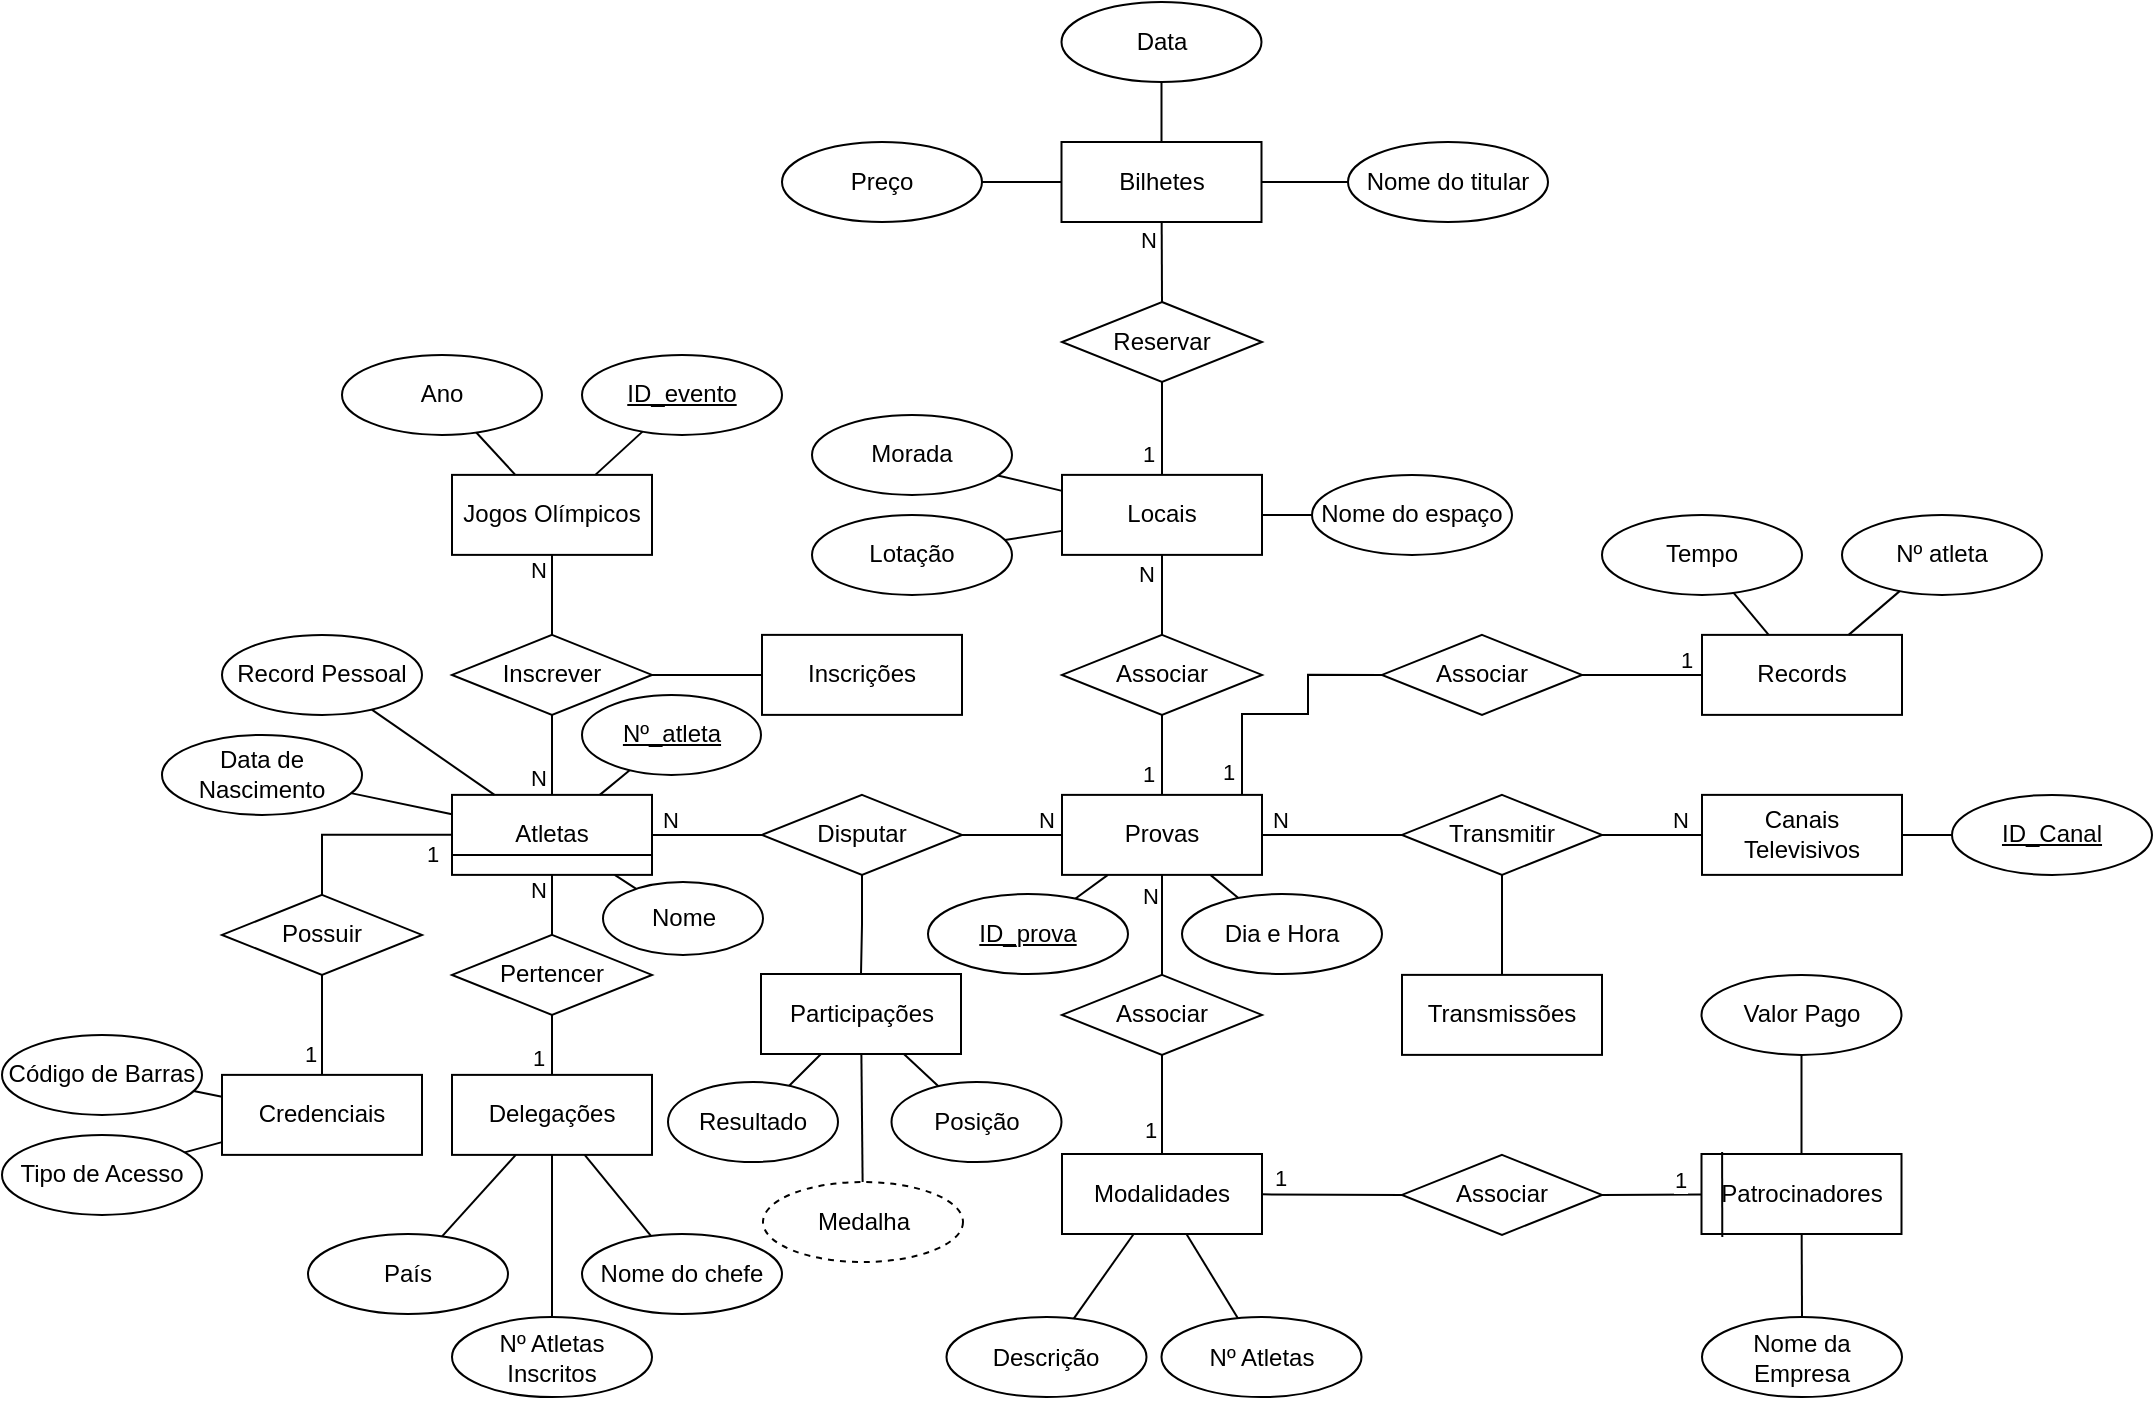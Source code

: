 <mxfile version="22.0.5" type="device">
  <diagram name="Página-1" id="YLCKNZz3uXRsLrMQxNXE">
    <mxGraphModel dx="1633" dy="839" grid="1" gridSize="10" guides="1" tooltips="1" connect="1" arrows="1" fold="1" page="1" pageScale="1" pageWidth="1169" pageHeight="1654" math="0" shadow="0">
      <root>
        <mxCell id="0" />
        <mxCell id="1" parent="0" />
        <mxCell id="QekTmRkoF0TSVLQIzqgp-1" value="Jogos Olímpicos" style="whiteSpace=wrap;html=1;align=center;" parent="1" vertex="1">
          <mxGeometry x="272" y="666.44" width="100" height="40" as="geometry" />
        </mxCell>
        <mxCell id="QekTmRkoF0TSVLQIzqgp-44" style="rounded=0;orthogonalLoop=1;jettySize=auto;html=1;endArrow=none;endFill=0;edgeStyle=orthogonalEdgeStyle;entryX=0.5;entryY=0;entryDx=0;entryDy=0;" parent="1" source="QekTmRkoF0TSVLQIzqgp-2" target="QekTmRkoF0TSVLQIzqgp-45" edge="1">
          <mxGeometry relative="1" as="geometry">
            <mxPoint x="437" y="916.44" as="targetPoint" />
            <Array as="points" />
          </mxGeometry>
        </mxCell>
        <mxCell id="QekTmRkoF0TSVLQIzqgp-49" value="N" style="edgeLabel;html=1;align=center;verticalAlign=middle;resizable=0;points=[];" parent="QekTmRkoF0TSVLQIzqgp-44" vertex="1" connectable="0">
          <mxGeometry x="-0.737" relative="1" as="geometry">
            <mxPoint x="-7" y="1" as="offset" />
          </mxGeometry>
        </mxCell>
        <mxCell id="QekTmRkoF0TSVLQIzqgp-2" value="Atletas" style="whiteSpace=wrap;html=1;align=center;" parent="1" vertex="1">
          <mxGeometry x="272" y="826.44" width="100" height="40" as="geometry" />
        </mxCell>
        <mxCell id="QekTmRkoF0TSVLQIzqgp-3" value="Provas" style="whiteSpace=wrap;html=1;align=center;" parent="1" vertex="1">
          <mxGeometry x="577" y="826.44" width="100" height="40" as="geometry" />
        </mxCell>
        <mxCell id="QekTmRkoF0TSVLQIzqgp-5" style="edgeStyle=orthogonalEdgeStyle;rounded=0;orthogonalLoop=1;jettySize=auto;html=1;exitX=1;exitY=0.5;exitDx=0;exitDy=0;endArrow=none;endFill=0;" parent="1" source="QekTmRkoF0TSVLQIzqgp-4" target="QekTmRkoF0TSVLQIzqgp-3" edge="1">
          <mxGeometry relative="1" as="geometry" />
        </mxCell>
        <mxCell id="QekTmRkoF0TSVLQIzqgp-12" value="N" style="edgeLabel;html=1;align=center;verticalAlign=middle;resizable=0;points=[];" parent="QekTmRkoF0TSVLQIzqgp-5" vertex="1" connectable="0">
          <mxGeometry x="0.69" y="2" relative="1" as="geometry">
            <mxPoint x="-1" y="-6" as="offset" />
          </mxGeometry>
        </mxCell>
        <mxCell id="QekTmRkoF0TSVLQIzqgp-6" style="edgeStyle=orthogonalEdgeStyle;rounded=0;orthogonalLoop=1;jettySize=auto;html=1;exitX=0;exitY=0.5;exitDx=0;exitDy=0;endArrow=none;endFill=0;" parent="1" source="QekTmRkoF0TSVLQIzqgp-4" target="QekTmRkoF0TSVLQIzqgp-2" edge="1">
          <mxGeometry relative="1" as="geometry" />
        </mxCell>
        <mxCell id="QekTmRkoF0TSVLQIzqgp-60" value="N" style="edgeLabel;html=1;align=center;verticalAlign=middle;resizable=0;points=[];" parent="QekTmRkoF0TSVLQIzqgp-6" vertex="1" connectable="0">
          <mxGeometry x="0.69" y="-2" relative="1" as="geometry">
            <mxPoint y="-6" as="offset" />
          </mxGeometry>
        </mxCell>
        <mxCell id="QekTmRkoF0TSVLQIzqgp-61" style="edgeStyle=orthogonalEdgeStyle;rounded=0;orthogonalLoop=1;jettySize=auto;html=1;exitX=0.5;exitY=1;exitDx=0;exitDy=0;endArrow=none;endFill=0;" parent="1" source="QekTmRkoF0TSVLQIzqgp-4" target="QekTmRkoF0TSVLQIzqgp-62" edge="1">
          <mxGeometry relative="1" as="geometry">
            <mxPoint x="476.793" y="926.44" as="targetPoint" />
          </mxGeometry>
        </mxCell>
        <mxCell id="QekTmRkoF0TSVLQIzqgp-4" value="Disputar" style="shape=rhombus;perimeter=rhombusPerimeter;whiteSpace=wrap;html=1;align=center;" parent="1" vertex="1">
          <mxGeometry x="427" y="826.44" width="100" height="40" as="geometry" />
        </mxCell>
        <mxCell id="QekTmRkoF0TSVLQIzqgp-68" style="edgeStyle=orthogonalEdgeStyle;rounded=0;orthogonalLoop=1;jettySize=auto;html=1;exitX=1;exitY=0.5;exitDx=0;exitDy=0;endArrow=none;endFill=0;" parent="1" source="QekTmRkoF0TSVLQIzqgp-7" target="QekTmRkoF0TSVLQIzqgp-69" edge="1">
          <mxGeometry relative="1" as="geometry">
            <mxPoint x="437.0" y="766.75" as="targetPoint" />
          </mxGeometry>
        </mxCell>
        <mxCell id="QekTmRkoF0TSVLQIzqgp-7" value="Inscrever" style="shape=rhombus;perimeter=rhombusPerimeter;whiteSpace=wrap;html=1;align=center;" parent="1" vertex="1">
          <mxGeometry x="272" y="746.44" width="100" height="40" as="geometry" />
        </mxCell>
        <mxCell id="QekTmRkoF0TSVLQIzqgp-8" style="edgeStyle=orthogonalEdgeStyle;rounded=0;orthogonalLoop=1;jettySize=auto;html=1;endArrow=none;endFill=0;entryX=0.5;entryY=1;entryDx=0;entryDy=0;" parent="1" source="QekTmRkoF0TSVLQIzqgp-2" target="QekTmRkoF0TSVLQIzqgp-7" edge="1">
          <mxGeometry relative="1" as="geometry">
            <mxPoint x="497" y="736.44" as="sourcePoint" />
            <mxPoint x="442" y="736.44" as="targetPoint" />
          </mxGeometry>
        </mxCell>
        <mxCell id="QekTmRkoF0TSVLQIzqgp-11" value="N" style="edgeLabel;html=1;align=center;verticalAlign=middle;resizable=0;points=[];" parent="QekTmRkoF0TSVLQIzqgp-8" vertex="1" connectable="0">
          <mxGeometry x="-0.65" y="1" relative="1" as="geometry">
            <mxPoint x="-6" y="-2" as="offset" />
          </mxGeometry>
        </mxCell>
        <mxCell id="QekTmRkoF0TSVLQIzqgp-9" style="edgeStyle=orthogonalEdgeStyle;rounded=0;orthogonalLoop=1;jettySize=auto;html=1;endArrow=none;endFill=0;entryX=0.5;entryY=0;entryDx=0;entryDy=0;" parent="1" source="QekTmRkoF0TSVLQIzqgp-1" target="QekTmRkoF0TSVLQIzqgp-7" edge="1">
          <mxGeometry relative="1" as="geometry">
            <mxPoint x="447" y="866.44" as="sourcePoint" />
            <mxPoint x="392" y="866.44" as="targetPoint" />
          </mxGeometry>
        </mxCell>
        <mxCell id="QekTmRkoF0TSVLQIzqgp-10" value="N" style="edgeLabel;html=1;align=center;verticalAlign=middle;resizable=0;points=[];" parent="QekTmRkoF0TSVLQIzqgp-9" vertex="1" connectable="0">
          <mxGeometry x="-0.792" relative="1" as="geometry">
            <mxPoint x="-7" y="3" as="offset" />
          </mxGeometry>
        </mxCell>
        <mxCell id="QekTmRkoF0TSVLQIzqgp-13" value="Ano" style="ellipse;whiteSpace=wrap;html=1;align=center;" parent="1" vertex="1">
          <mxGeometry x="217" y="606.44" width="100" height="40" as="geometry" />
        </mxCell>
        <mxCell id="QekTmRkoF0TSVLQIzqgp-15" value="" style="endArrow=none;html=1;rounded=0;" parent="1" source="QekTmRkoF0TSVLQIzqgp-20" target="QekTmRkoF0TSVLQIzqgp-1" edge="1">
          <mxGeometry relative="1" as="geometry">
            <mxPoint x="369.619" y="635.193" as="sourcePoint" />
            <mxPoint x="677" y="666.44" as="targetPoint" />
          </mxGeometry>
        </mxCell>
        <mxCell id="QekTmRkoF0TSVLQIzqgp-16" value="" style="endArrow=none;html=1;rounded=0;" parent="1" source="QekTmRkoF0TSVLQIzqgp-13" target="QekTmRkoF0TSVLQIzqgp-1" edge="1">
          <mxGeometry relative="1" as="geometry">
            <mxPoint x="387" y="706.44" as="sourcePoint" />
            <mxPoint x="547" y="706.44" as="targetPoint" />
          </mxGeometry>
        </mxCell>
        <mxCell id="QekTmRkoF0TSVLQIzqgp-20" value="ID_evento" style="ellipse;whiteSpace=wrap;html=1;align=center;fontStyle=4;" parent="1" vertex="1">
          <mxGeometry x="337" y="606.44" width="100" height="40" as="geometry" />
        </mxCell>
        <mxCell id="QekTmRkoF0TSVLQIzqgp-21" value="Nº_atleta" style="ellipse;whiteSpace=wrap;html=1;align=center;fontStyle=4;" parent="1" vertex="1">
          <mxGeometry x="337" y="776.44" width="89.5" height="40" as="geometry" />
        </mxCell>
        <mxCell id="QekTmRkoF0TSVLQIzqgp-22" value="" style="endArrow=none;html=1;rounded=0;" parent="1" source="QekTmRkoF0TSVLQIzqgp-21" target="QekTmRkoF0TSVLQIzqgp-2" edge="1">
          <mxGeometry relative="1" as="geometry">
            <mxPoint x="177" y="786.44" as="sourcePoint" />
            <mxPoint x="337" y="786.44" as="targetPoint" />
          </mxGeometry>
        </mxCell>
        <mxCell id="QekTmRkoF0TSVLQIzqgp-23" value="Nome" style="ellipse;whiteSpace=wrap;html=1;align=center;" parent="1" vertex="1">
          <mxGeometry x="347.5" y="870" width="80" height="36.44" as="geometry" />
        </mxCell>
        <mxCell id="QekTmRkoF0TSVLQIzqgp-24" value="" style="endArrow=none;html=1;rounded=0;" parent="1" source="QekTmRkoF0TSVLQIzqgp-23" target="QekTmRkoF0TSVLQIzqgp-2" edge="1">
          <mxGeometry relative="1" as="geometry">
            <mxPoint x="217" y="966.44" as="sourcePoint" />
            <mxPoint x="377" y="966.44" as="targetPoint" />
          </mxGeometry>
        </mxCell>
        <mxCell id="QekTmRkoF0TSVLQIzqgp-25" value="Data de Nascimento" style="ellipse;whiteSpace=wrap;html=1;align=center;" parent="1" vertex="1">
          <mxGeometry x="127" y="796.44" width="100" height="40" as="geometry" />
        </mxCell>
        <mxCell id="QekTmRkoF0TSVLQIzqgp-27" value="Record Pessoal" style="ellipse;whiteSpace=wrap;html=1;align=center;" parent="1" vertex="1">
          <mxGeometry x="157" y="746.44" width="100" height="40" as="geometry" />
        </mxCell>
        <mxCell id="QekTmRkoF0TSVLQIzqgp-28" value="" style="endArrow=none;html=1;rounded=0;" parent="1" source="QekTmRkoF0TSVLQIzqgp-2" target="QekTmRkoF0TSVLQIzqgp-27" edge="1">
          <mxGeometry relative="1" as="geometry">
            <mxPoint x="357" y="1006.44" as="sourcePoint" />
            <mxPoint x="517" y="1006.44" as="targetPoint" />
          </mxGeometry>
        </mxCell>
        <mxCell id="QekTmRkoF0TSVLQIzqgp-34" value="Possuir" style="shape=rhombus;perimeter=rhombusPerimeter;whiteSpace=wrap;html=1;align=center;" parent="1" vertex="1">
          <mxGeometry x="157" y="876.44" width="100" height="40" as="geometry" />
        </mxCell>
        <mxCell id="QekTmRkoF0TSVLQIzqgp-35" value="" style="endArrow=none;html=1;rounded=0;entryX=0.5;entryY=0;entryDx=0;entryDy=0;edgeStyle=orthogonalEdgeStyle;" parent="1" source="QekTmRkoF0TSVLQIzqgp-2" target="QekTmRkoF0TSVLQIzqgp-34" edge="1">
          <mxGeometry relative="1" as="geometry">
            <mxPoint x="337" y="896.44" as="sourcePoint" />
            <mxPoint x="264" y="949.44" as="targetPoint" />
            <Array as="points">
              <mxPoint x="207" y="846.44" />
            </Array>
          </mxGeometry>
        </mxCell>
        <mxCell id="QekTmRkoF0TSVLQIzqgp-36" value="1" style="edgeLabel;html=1;align=center;verticalAlign=middle;resizable=0;points=[];" parent="QekTmRkoF0TSVLQIzqgp-35" vertex="1" connectable="0">
          <mxGeometry x="-0.817" y="1" relative="1" as="geometry">
            <mxPoint x="-2" y="8" as="offset" />
          </mxGeometry>
        </mxCell>
        <mxCell id="QekTmRkoF0TSVLQIzqgp-37" value="Credenciais" style="whiteSpace=wrap;html=1;align=center;" parent="1" vertex="1">
          <mxGeometry x="157" y="966.44" width="100" height="40" as="geometry" />
        </mxCell>
        <mxCell id="QekTmRkoF0TSVLQIzqgp-38" value="" style="endArrow=none;html=1;rounded=0;entryX=0.5;entryY=1;entryDx=0;entryDy=0;" parent="1" source="QekTmRkoF0TSVLQIzqgp-37" target="QekTmRkoF0TSVLQIzqgp-34" edge="1">
          <mxGeometry relative="1" as="geometry">
            <mxPoint x="297" y="951.44" as="sourcePoint" />
            <mxPoint x="297" y="1011.44" as="targetPoint" />
          </mxGeometry>
        </mxCell>
        <mxCell id="QekTmRkoF0TSVLQIzqgp-39" value="1" style="edgeLabel;html=1;align=center;verticalAlign=middle;resizable=0;points=[];" parent="QekTmRkoF0TSVLQIzqgp-38" vertex="1" connectable="0">
          <mxGeometry x="-0.817" y="1" relative="1" as="geometry">
            <mxPoint x="-5" y="-6" as="offset" />
          </mxGeometry>
        </mxCell>
        <mxCell id="QekTmRkoF0TSVLQIzqgp-40" value="Código de Barras" style="ellipse;whiteSpace=wrap;html=1;align=center;" parent="1" vertex="1">
          <mxGeometry x="47" y="946.44" width="100" height="40" as="geometry" />
        </mxCell>
        <mxCell id="QekTmRkoF0TSVLQIzqgp-41" value="Tipo de Acesso" style="ellipse;whiteSpace=wrap;html=1;align=center;" parent="1" vertex="1">
          <mxGeometry x="47" y="996.44" width="100" height="40" as="geometry" />
        </mxCell>
        <mxCell id="QekTmRkoF0TSVLQIzqgp-42" value="" style="endArrow=none;html=1;rounded=0;" parent="1" source="QekTmRkoF0TSVLQIzqgp-40" target="QekTmRkoF0TSVLQIzqgp-37" edge="1">
          <mxGeometry relative="1" as="geometry">
            <mxPoint x="17" y="1046.44" as="sourcePoint" />
            <mxPoint x="177" y="1046.44" as="targetPoint" />
          </mxGeometry>
        </mxCell>
        <mxCell id="QekTmRkoF0TSVLQIzqgp-43" value="" style="endArrow=none;html=1;rounded=0;" parent="1" source="QekTmRkoF0TSVLQIzqgp-37" target="QekTmRkoF0TSVLQIzqgp-41" edge="1">
          <mxGeometry relative="1" as="geometry">
            <mxPoint x="307" y="1036.44" as="sourcePoint" />
            <mxPoint x="467" y="1036.44" as="targetPoint" />
          </mxGeometry>
        </mxCell>
        <mxCell id="QekTmRkoF0TSVLQIzqgp-45" value="Pertencer" style="shape=rhombus;perimeter=rhombusPerimeter;whiteSpace=wrap;html=1;align=center;" parent="1" vertex="1">
          <mxGeometry x="272" y="896.44" width="100" height="40" as="geometry" />
        </mxCell>
        <mxCell id="QekTmRkoF0TSVLQIzqgp-46" value="Delegações" style="whiteSpace=wrap;html=1;align=center;" parent="1" vertex="1">
          <mxGeometry x="272" y="966.44" width="100" height="40" as="geometry" />
        </mxCell>
        <mxCell id="QekTmRkoF0TSVLQIzqgp-47" value="" style="endArrow=none;html=1;rounded=0;entryX=0.5;entryY=1;entryDx=0;entryDy=0;" parent="1" source="QekTmRkoF0TSVLQIzqgp-46" target="QekTmRkoF0TSVLQIzqgp-45" edge="1">
          <mxGeometry relative="1" as="geometry">
            <mxPoint x="347" y="1066.44" as="sourcePoint" />
            <mxPoint x="507" y="1066.44" as="targetPoint" />
          </mxGeometry>
        </mxCell>
        <mxCell id="QekTmRkoF0TSVLQIzqgp-50" value="1" style="edgeLabel;html=1;align=center;verticalAlign=middle;resizable=0;points=[];" parent="QekTmRkoF0TSVLQIzqgp-47" vertex="1" connectable="0">
          <mxGeometry x="-0.391" y="2" relative="1" as="geometry">
            <mxPoint x="-5" as="offset" />
          </mxGeometry>
        </mxCell>
        <mxCell id="QekTmRkoF0TSVLQIzqgp-53" value="" style="endArrow=none;html=1;rounded=0;exitX=0;exitY=0.75;exitDx=0;exitDy=0;entryX=1;entryY=0.75;entryDx=0;entryDy=0;" parent="1" source="QekTmRkoF0TSVLQIzqgp-2" target="QekTmRkoF0TSVLQIzqgp-2" edge="1">
          <mxGeometry relative="1" as="geometry">
            <mxPoint x="407" y="936.44" as="sourcePoint" />
            <mxPoint x="567" y="936.44" as="targetPoint" />
          </mxGeometry>
        </mxCell>
        <mxCell id="QekTmRkoF0TSVLQIzqgp-54" value="País" style="ellipse;whiteSpace=wrap;html=1;align=center;" parent="1" vertex="1">
          <mxGeometry x="200" y="1046" width="100" height="40" as="geometry" />
        </mxCell>
        <mxCell id="QekTmRkoF0TSVLQIzqgp-55" value="" style="endArrow=none;html=1;rounded=0;" parent="1" source="QekTmRkoF0TSVLQIzqgp-46" target="QekTmRkoF0TSVLQIzqgp-54" edge="1">
          <mxGeometry relative="1" as="geometry">
            <mxPoint x="347" y="1066.44" as="sourcePoint" />
            <mxPoint x="507" y="1066.44" as="targetPoint" />
          </mxGeometry>
        </mxCell>
        <mxCell id="QekTmRkoF0TSVLQIzqgp-56" value="Nº Atletas Inscritos" style="ellipse;whiteSpace=wrap;html=1;align=center;" parent="1" vertex="1">
          <mxGeometry x="272" y="1087.54" width="100" height="40" as="geometry" />
        </mxCell>
        <mxCell id="QekTmRkoF0TSVLQIzqgp-57" value="" style="endArrow=none;html=1;rounded=0;" parent="1" source="QekTmRkoF0TSVLQIzqgp-56" target="QekTmRkoF0TSVLQIzqgp-46" edge="1">
          <mxGeometry relative="1" as="geometry">
            <mxPoint x="307" y="1046.44" as="sourcePoint" />
            <mxPoint x="467" y="1046.44" as="targetPoint" />
          </mxGeometry>
        </mxCell>
        <mxCell id="QekTmRkoF0TSVLQIzqgp-58" value="Nome do chefe" style="ellipse;whiteSpace=wrap;html=1;align=center;" parent="1" vertex="1">
          <mxGeometry x="337" y="1046" width="100" height="40" as="geometry" />
        </mxCell>
        <mxCell id="QekTmRkoF0TSVLQIzqgp-59" value="" style="endArrow=none;html=1;rounded=0;" parent="1" source="QekTmRkoF0TSVLQIzqgp-46" target="QekTmRkoF0TSVLQIzqgp-58" edge="1">
          <mxGeometry relative="1" as="geometry">
            <mxPoint x="337" y="1026.44" as="sourcePoint" />
            <mxPoint x="497" y="1026.44" as="targetPoint" />
          </mxGeometry>
        </mxCell>
        <mxCell id="QekTmRkoF0TSVLQIzqgp-62" value="Participações" style="whiteSpace=wrap;html=1;align=center;" parent="1" vertex="1">
          <mxGeometry x="426.5" y="916" width="100" height="40" as="geometry" />
        </mxCell>
        <mxCell id="QekTmRkoF0TSVLQIzqgp-63" value="Resultado" style="ellipse;whiteSpace=wrap;html=1;align=center;" parent="1" vertex="1">
          <mxGeometry x="380" y="970" width="85" height="40" as="geometry" />
        </mxCell>
        <mxCell id="QekTmRkoF0TSVLQIzqgp-65" value="Posição" style="ellipse;whiteSpace=wrap;html=1;align=center;" parent="1" vertex="1">
          <mxGeometry x="491.75" y="970" width="85" height="40" as="geometry" />
        </mxCell>
        <mxCell id="QekTmRkoF0TSVLQIzqgp-66" value="" style="endArrow=none;html=1;rounded=0;" parent="1" source="QekTmRkoF0TSVLQIzqgp-63" target="QekTmRkoF0TSVLQIzqgp-62" edge="1">
          <mxGeometry relative="1" as="geometry">
            <mxPoint x="467.5" y="968.44" as="sourcePoint" />
            <mxPoint x="627.5" y="968.44" as="targetPoint" />
          </mxGeometry>
        </mxCell>
        <mxCell id="QekTmRkoF0TSVLQIzqgp-67" value="" style="endArrow=none;html=1;rounded=0;" parent="1" source="QekTmRkoF0TSVLQIzqgp-62" target="QekTmRkoF0TSVLQIzqgp-65" edge="1">
          <mxGeometry relative="1" as="geometry">
            <mxPoint x="567.5" y="938.44" as="sourcePoint" />
            <mxPoint x="727.5" y="938.44" as="targetPoint" />
          </mxGeometry>
        </mxCell>
        <mxCell id="QekTmRkoF0TSVLQIzqgp-69" value="Inscrições" style="whiteSpace=wrap;html=1;align=center;" parent="1" vertex="1">
          <mxGeometry x="427" y="746.44" width="100" height="40" as="geometry" />
        </mxCell>
        <mxCell id="QekTmRkoF0TSVLQIzqgp-70" value="Dia e Hora" style="ellipse;whiteSpace=wrap;html=1;align=center;" parent="1" vertex="1">
          <mxGeometry x="637" y="876" width="100" height="40" as="geometry" />
        </mxCell>
        <mxCell id="QekTmRkoF0TSVLQIzqgp-71" value="" style="endArrow=none;html=1;rounded=0;" parent="1" source="QekTmRkoF0TSVLQIzqgp-3" target="QekTmRkoF0TSVLQIzqgp-70" edge="1">
          <mxGeometry relative="1" as="geometry">
            <mxPoint x="667" y="896.44" as="sourcePoint" />
            <mxPoint x="827" y="896.44" as="targetPoint" />
          </mxGeometry>
        </mxCell>
        <mxCell id="QekTmRkoF0TSVLQIzqgp-73" value="" style="endArrow=none;html=1;rounded=0;entryX=0.5;entryY=1;entryDx=0;entryDy=0;" parent="1" source="QekTmRkoF0TSVLQIzqgp-3" target="QekTmRkoF0TSVLQIzqgp-74" edge="1">
          <mxGeometry relative="1" as="geometry">
            <mxPoint x="687" y="906.44" as="sourcePoint" />
            <mxPoint x="717" y="846.44" as="targetPoint" />
          </mxGeometry>
        </mxCell>
        <mxCell id="QekTmRkoF0TSVLQIzqgp-81" value="1" style="edgeLabel;html=1;align=center;verticalAlign=middle;resizable=0;points=[];" parent="QekTmRkoF0TSVLQIzqgp-73" vertex="1" connectable="0">
          <mxGeometry x="-0.514" y="1" relative="1" as="geometry">
            <mxPoint x="-6" y="-1" as="offset" />
          </mxGeometry>
        </mxCell>
        <mxCell id="QekTmRkoF0TSVLQIzqgp-74" value="Associar" style="shape=rhombus;perimeter=rhombusPerimeter;whiteSpace=wrap;html=1;align=center;" parent="1" vertex="1">
          <mxGeometry x="577" y="746.44" width="100" height="40" as="geometry" />
        </mxCell>
        <mxCell id="QekTmRkoF0TSVLQIzqgp-75" value="Locais" style="whiteSpace=wrap;html=1;align=center;" parent="1" vertex="1">
          <mxGeometry x="577" y="666.44" width="100" height="40" as="geometry" />
        </mxCell>
        <mxCell id="QekTmRkoF0TSVLQIzqgp-76" value="" style="endArrow=none;html=1;rounded=0;exitX=0.5;exitY=0;exitDx=0;exitDy=0;" parent="1" source="QekTmRkoF0TSVLQIzqgp-74" target="QekTmRkoF0TSVLQIzqgp-75" edge="1">
          <mxGeometry relative="1" as="geometry">
            <mxPoint x="697" y="786.44" as="sourcePoint" />
            <mxPoint x="737" y="786.44" as="targetPoint" />
          </mxGeometry>
        </mxCell>
        <mxCell id="QekTmRkoF0TSVLQIzqgp-80" value="N" style="edgeLabel;html=1;align=center;verticalAlign=middle;resizable=0;points=[];" parent="QekTmRkoF0TSVLQIzqgp-76" vertex="1" connectable="0">
          <mxGeometry x="0.555" y="1" relative="1" as="geometry">
            <mxPoint x="-7" as="offset" />
          </mxGeometry>
        </mxCell>
        <mxCell id="QekTmRkoF0TSVLQIzqgp-77" value="Nome do espaço" style="ellipse;whiteSpace=wrap;html=1;align=center;" parent="1" vertex="1">
          <mxGeometry x="702" y="666.44" width="100" height="40" as="geometry" />
        </mxCell>
        <mxCell id="QekTmRkoF0TSVLQIzqgp-78" value="Lotação" style="ellipse;whiteSpace=wrap;html=1;align=center;" parent="1" vertex="1">
          <mxGeometry x="452" y="686.44" width="100" height="40" as="geometry" />
        </mxCell>
        <mxCell id="QekTmRkoF0TSVLQIzqgp-79" value="Morada" style="ellipse;whiteSpace=wrap;html=1;align=center;" parent="1" vertex="1">
          <mxGeometry x="452" y="636.44" width="100" height="40" as="geometry" />
        </mxCell>
        <mxCell id="QekTmRkoF0TSVLQIzqgp-83" value="" style="endArrow=none;html=1;rounded=0;" parent="1" source="QekTmRkoF0TSVLQIzqgp-75" target="QekTmRkoF0TSVLQIzqgp-79" edge="1">
          <mxGeometry relative="1" as="geometry">
            <mxPoint x="547" y="766.44" as="sourcePoint" />
            <mxPoint x="547" y="796.44" as="targetPoint" />
          </mxGeometry>
        </mxCell>
        <mxCell id="QekTmRkoF0TSVLQIzqgp-84" value="" style="endArrow=none;html=1;rounded=0;" parent="1" source="QekTmRkoF0TSVLQIzqgp-78" target="QekTmRkoF0TSVLQIzqgp-75" edge="1">
          <mxGeometry relative="1" as="geometry">
            <mxPoint x="557" y="776.44" as="sourcePoint" />
            <mxPoint x="557" y="806.44" as="targetPoint" />
          </mxGeometry>
        </mxCell>
        <mxCell id="QekTmRkoF0TSVLQIzqgp-86" value="" style="endArrow=none;html=1;rounded=0;" parent="1" source="QekTmRkoF0TSVLQIzqgp-75" target="QekTmRkoF0TSVLQIzqgp-77" edge="1">
          <mxGeometry relative="1" as="geometry">
            <mxPoint x="727" y="766.44" as="sourcePoint" />
            <mxPoint x="887" y="766.44" as="targetPoint" />
          </mxGeometry>
        </mxCell>
        <mxCell id="QekTmRkoF0TSVLQIzqgp-88" value="Canais Televisivos" style="whiteSpace=wrap;html=1;align=center;" parent="1" vertex="1">
          <mxGeometry x="897" y="826.44" width="100" height="40" as="geometry" />
        </mxCell>
        <mxCell id="QekTmRkoF0TSVLQIzqgp-95" style="edgeStyle=orthogonalEdgeStyle;rounded=0;orthogonalLoop=1;jettySize=auto;html=1;exitX=0.5;exitY=1;exitDx=0;exitDy=0;endArrow=none;endFill=0;" parent="1" source="QekTmRkoF0TSVLQIzqgp-89" target="QekTmRkoF0TSVLQIzqgp-94" edge="1">
          <mxGeometry relative="1" as="geometry" />
        </mxCell>
        <mxCell id="QekTmRkoF0TSVLQIzqgp-89" value="Transmitir" style="shape=rhombus;perimeter=rhombusPerimeter;whiteSpace=wrap;html=1;align=center;" parent="1" vertex="1">
          <mxGeometry x="747" y="826.44" width="100" height="40" as="geometry" />
        </mxCell>
        <mxCell id="QekTmRkoF0TSVLQIzqgp-90" value="" style="endArrow=none;html=1;rounded=0;entryX=0;entryY=0.5;entryDx=0;entryDy=0;" parent="1" source="QekTmRkoF0TSVLQIzqgp-3" target="QekTmRkoF0TSVLQIzqgp-89" edge="1">
          <mxGeometry relative="1" as="geometry">
            <mxPoint x="747" y="906.44" as="sourcePoint" />
            <mxPoint x="747" y="866.44" as="targetPoint" />
          </mxGeometry>
        </mxCell>
        <mxCell id="QekTmRkoF0TSVLQIzqgp-91" value="N" style="edgeLabel;html=1;align=center;verticalAlign=middle;resizable=0;points=[];" parent="QekTmRkoF0TSVLQIzqgp-90" vertex="1" connectable="0">
          <mxGeometry x="-0.514" y="1" relative="1" as="geometry">
            <mxPoint x="-8" y="-7" as="offset" />
          </mxGeometry>
        </mxCell>
        <mxCell id="QekTmRkoF0TSVLQIzqgp-92" value="" style="endArrow=none;html=1;rounded=0;entryX=1;entryY=0.5;entryDx=0;entryDy=0;" parent="1" source="QekTmRkoF0TSVLQIzqgp-88" target="QekTmRkoF0TSVLQIzqgp-89" edge="1">
          <mxGeometry relative="1" as="geometry">
            <mxPoint x="707" y="906.44" as="sourcePoint" />
            <mxPoint x="707" y="946.44" as="targetPoint" />
          </mxGeometry>
        </mxCell>
        <mxCell id="QekTmRkoF0TSVLQIzqgp-93" value="N" style="edgeLabel;html=1;align=center;verticalAlign=middle;resizable=0;points=[];" parent="QekTmRkoF0TSVLQIzqgp-92" vertex="1" connectable="0">
          <mxGeometry x="-0.514" y="1" relative="1" as="geometry">
            <mxPoint x="1" y="-9" as="offset" />
          </mxGeometry>
        </mxCell>
        <mxCell id="QekTmRkoF0TSVLQIzqgp-94" value="Transmissões" style="whiteSpace=wrap;html=1;align=center;" parent="1" vertex="1">
          <mxGeometry x="747" y="916.44" width="100" height="40" as="geometry" />
        </mxCell>
        <mxCell id="QekTmRkoF0TSVLQIzqgp-97" style="edgeStyle=orthogonalEdgeStyle;rounded=0;orthogonalLoop=1;jettySize=auto;html=1;exitX=0.5;exitY=0;exitDx=0;exitDy=0;endArrow=none;endFill=0;" parent="1" source="QekTmRkoF0TSVLQIzqgp-96" target="QekTmRkoF0TSVLQIzqgp-3" edge="1">
          <mxGeometry relative="1" as="geometry" />
        </mxCell>
        <mxCell id="QekTmRkoF0TSVLQIzqgp-105" value="N" style="edgeLabel;html=1;align=center;verticalAlign=middle;resizable=0;points=[];" parent="QekTmRkoF0TSVLQIzqgp-97" vertex="1" connectable="0">
          <mxGeometry x="0.764" y="1" relative="1" as="geometry">
            <mxPoint x="-5" y="4" as="offset" />
          </mxGeometry>
        </mxCell>
        <mxCell id="QekTmRkoF0TSVLQIzqgp-99" style="edgeStyle=orthogonalEdgeStyle;rounded=0;orthogonalLoop=1;jettySize=auto;html=1;exitX=0.5;exitY=1;exitDx=0;exitDy=0;endArrow=none;endFill=0;" parent="1" source="QekTmRkoF0TSVLQIzqgp-96" target="QekTmRkoF0TSVLQIzqgp-98" edge="1">
          <mxGeometry relative="1" as="geometry" />
        </mxCell>
        <mxCell id="QekTmRkoF0TSVLQIzqgp-104" value="1" style="edgeLabel;html=1;align=center;verticalAlign=middle;resizable=0;points=[];" parent="QekTmRkoF0TSVLQIzqgp-99" vertex="1" connectable="0">
          <mxGeometry x="0.512" relative="1" as="geometry">
            <mxPoint x="-6" as="offset" />
          </mxGeometry>
        </mxCell>
        <mxCell id="QekTmRkoF0TSVLQIzqgp-96" value="Associar" style="shape=rhombus;perimeter=rhombusPerimeter;whiteSpace=wrap;html=1;align=center;" parent="1" vertex="1">
          <mxGeometry x="577" y="916.44" width="100" height="40" as="geometry" />
        </mxCell>
        <mxCell id="QekTmRkoF0TSVLQIzqgp-98" value="Modalidades" style="whiteSpace=wrap;html=1;align=center;" parent="1" vertex="1">
          <mxGeometry x="577" y="1006" width="100" height="40" as="geometry" />
        </mxCell>
        <mxCell id="QekTmRkoF0TSVLQIzqgp-100" value="Descrição" style="ellipse;whiteSpace=wrap;html=1;align=center;" parent="1" vertex="1">
          <mxGeometry x="519.25" y="1087.54" width="100" height="40" as="geometry" />
        </mxCell>
        <mxCell id="QekTmRkoF0TSVLQIzqgp-101" value="" style="endArrow=none;html=1;rounded=0;" parent="1" source="QekTmRkoF0TSVLQIzqgp-100" target="QekTmRkoF0TSVLQIzqgp-98" edge="1">
          <mxGeometry relative="1" as="geometry">
            <mxPoint x="656.75" y="1147.54" as="sourcePoint" />
            <mxPoint x="816.75" y="1147.54" as="targetPoint" />
          </mxGeometry>
        </mxCell>
        <mxCell id="QekTmRkoF0TSVLQIzqgp-102" value="Nº Atletas" style="ellipse;whiteSpace=wrap;html=1;align=center;" parent="1" vertex="1">
          <mxGeometry x="626.75" y="1087.54" width="100" height="40" as="geometry" />
        </mxCell>
        <mxCell id="QekTmRkoF0TSVLQIzqgp-103" value="" style="endArrow=none;html=1;rounded=0;" parent="1" source="QekTmRkoF0TSVLQIzqgp-98" target="QekTmRkoF0TSVLQIzqgp-102" edge="1">
          <mxGeometry relative="1" as="geometry">
            <mxPoint x="686.75" y="1097.54" as="sourcePoint" />
            <mxPoint x="846.75" y="1097.54" as="targetPoint" />
          </mxGeometry>
        </mxCell>
        <mxCell id="Kjb1MWBM2-qfGe28SI_8-1" value="Associar" style="shape=rhombus;perimeter=rhombusPerimeter;whiteSpace=wrap;html=1;align=center;" parent="1" vertex="1">
          <mxGeometry x="747" y="1006.44" width="100" height="40" as="geometry" />
        </mxCell>
        <mxCell id="Kjb1MWBM2-qfGe28SI_8-2" value="Patrocinadores" style="whiteSpace=wrap;html=1;align=center;" parent="1" vertex="1">
          <mxGeometry x="896.75" y="1006" width="100" height="40" as="geometry" />
        </mxCell>
        <mxCell id="Kjb1MWBM2-qfGe28SI_8-3" value="" style="endArrow=none;html=1;rounded=0;exitX=0.103;exitY=-0.025;exitDx=0;exitDy=0;exitPerimeter=0;entryX=0.104;entryY=1.036;entryDx=0;entryDy=0;entryPerimeter=0;" parent="1" source="Kjb1MWBM2-qfGe28SI_8-2" target="Kjb1MWBM2-qfGe28SI_8-2" edge="1">
          <mxGeometry relative="1" as="geometry">
            <mxPoint x="776.75" y="1155.54" as="sourcePoint" />
            <mxPoint x="926.75" y="1135.54" as="targetPoint" />
          </mxGeometry>
        </mxCell>
        <mxCell id="Kjb1MWBM2-qfGe28SI_8-4" value="" style="endArrow=none;html=1;rounded=0;entryX=1;entryY=0.5;entryDx=0;entryDy=0;" parent="1" source="Kjb1MWBM2-qfGe28SI_8-2" target="Kjb1MWBM2-qfGe28SI_8-1" edge="1">
          <mxGeometry relative="1" as="geometry">
            <mxPoint x="856.75" y="1125.54" as="sourcePoint" />
            <mxPoint x="816.75" y="1125.54" as="targetPoint" />
          </mxGeometry>
        </mxCell>
        <mxCell id="Kjb1MWBM2-qfGe28SI_8-5" value="1" style="edgeLabel;html=1;align=center;verticalAlign=middle;resizable=0;points=[];" parent="Kjb1MWBM2-qfGe28SI_8-4" vertex="1" connectable="0">
          <mxGeometry x="-0.514" y="1" relative="1" as="geometry">
            <mxPoint x="1" y="-9" as="offset" />
          </mxGeometry>
        </mxCell>
        <mxCell id="Kjb1MWBM2-qfGe28SI_8-8" value="" style="endArrow=none;html=1;rounded=0;entryX=0;entryY=0.5;entryDx=0;entryDy=0;" parent="1" source="QekTmRkoF0TSVLQIzqgp-98" target="Kjb1MWBM2-qfGe28SI_8-1" edge="1">
          <mxGeometry relative="1" as="geometry">
            <mxPoint x="816.75" y="1135.64" as="sourcePoint" />
            <mxPoint x="876.75" y="1135.64" as="targetPoint" />
          </mxGeometry>
        </mxCell>
        <mxCell id="Kjb1MWBM2-qfGe28SI_8-9" value="1" style="edgeLabel;html=1;align=center;verticalAlign=middle;resizable=0;points=[];" parent="Kjb1MWBM2-qfGe28SI_8-8" vertex="1" connectable="0">
          <mxGeometry x="-0.514" y="1" relative="1" as="geometry">
            <mxPoint x="-8" y="-7" as="offset" />
          </mxGeometry>
        </mxCell>
        <mxCell id="Kjb1MWBM2-qfGe28SI_8-10" value="Nome da Empresa" style="ellipse;whiteSpace=wrap;html=1;align=center;" parent="1" vertex="1">
          <mxGeometry x="897" y="1087.54" width="100" height="40" as="geometry" />
        </mxCell>
        <mxCell id="Kjb1MWBM2-qfGe28SI_8-11" value="Valor Pago" style="ellipse;whiteSpace=wrap;html=1;align=center;" parent="1" vertex="1">
          <mxGeometry x="896.75" y="916.44" width="100" height="40" as="geometry" />
        </mxCell>
        <mxCell id="Kjb1MWBM2-qfGe28SI_8-12" value="" style="endArrow=none;html=1;rounded=0;" parent="1" source="Kjb1MWBM2-qfGe28SI_8-2" target="Kjb1MWBM2-qfGe28SI_8-10" edge="1">
          <mxGeometry relative="1" as="geometry">
            <mxPoint x="716.75" y="1175.54" as="sourcePoint" />
            <mxPoint x="733.75" y="1196.54" as="targetPoint" />
          </mxGeometry>
        </mxCell>
        <mxCell id="Kjb1MWBM2-qfGe28SI_8-13" value="" style="endArrow=none;html=1;rounded=0;" parent="1" source="Kjb1MWBM2-qfGe28SI_8-2" target="Kjb1MWBM2-qfGe28SI_8-11" edge="1">
          <mxGeometry relative="1" as="geometry">
            <mxPoint x="906.75" y="1205.54" as="sourcePoint" />
            <mxPoint x="923.75" y="1226.54" as="targetPoint" />
          </mxGeometry>
        </mxCell>
        <mxCell id="Kjb1MWBM2-qfGe28SI_8-15" value="" style="endArrow=none;html=1;rounded=0;" parent="1" source="QekTmRkoF0TSVLQIzqgp-62" target="Kjb1MWBM2-qfGe28SI_8-16" edge="1">
          <mxGeometry relative="1" as="geometry">
            <mxPoint x="447" y="1116.44" as="sourcePoint" />
            <mxPoint x="477" y="996.44" as="targetPoint" />
          </mxGeometry>
        </mxCell>
        <mxCell id="Kjb1MWBM2-qfGe28SI_8-16" value="Medalha" style="ellipse;whiteSpace=wrap;html=1;align=center;dashed=1;" parent="1" vertex="1">
          <mxGeometry x="427.5" y="1020" width="100" height="40" as="geometry" />
        </mxCell>
        <mxCell id="Kjb1MWBM2-qfGe28SI_8-18" value="" style="endArrow=none;html=1;rounded=0;" parent="1" source="QekTmRkoF0TSVLQIzqgp-25" target="QekTmRkoF0TSVLQIzqgp-2" edge="1">
          <mxGeometry relative="1" as="geometry">
            <mxPoint x="147" y="876.44" as="sourcePoint" />
            <mxPoint x="198" y="901.44" as="targetPoint" />
          </mxGeometry>
        </mxCell>
        <mxCell id="Kjb1MWBM2-qfGe28SI_8-19" value="Associar" style="shape=rhombus;perimeter=rhombusPerimeter;whiteSpace=wrap;html=1;align=center;" parent="1" vertex="1">
          <mxGeometry x="737" y="746.44" width="100" height="40" as="geometry" />
        </mxCell>
        <mxCell id="Kjb1MWBM2-qfGe28SI_8-20" value="" style="endArrow=none;html=1;rounded=0;entryX=0;entryY=0.5;entryDx=0;entryDy=0;edgeStyle=orthogonalEdgeStyle;" parent="1" source="QekTmRkoF0TSVLQIzqgp-3" target="Kjb1MWBM2-qfGe28SI_8-19" edge="1">
          <mxGeometry relative="1" as="geometry">
            <mxPoint x="717" y="796.44" as="sourcePoint" />
            <mxPoint x="717" y="756.44" as="targetPoint" />
            <Array as="points">
              <mxPoint x="667" y="786" />
              <mxPoint x="700" y="786" />
              <mxPoint x="700" y="766" />
            </Array>
          </mxGeometry>
        </mxCell>
        <mxCell id="Kjb1MWBM2-qfGe28SI_8-21" value="1" style="edgeLabel;html=1;align=center;verticalAlign=middle;resizable=0;points=[];" parent="Kjb1MWBM2-qfGe28SI_8-20" vertex="1" connectable="0">
          <mxGeometry x="-0.514" y="1" relative="1" as="geometry">
            <mxPoint x="-6" y="20" as="offset" />
          </mxGeometry>
        </mxCell>
        <mxCell id="Kjb1MWBM2-qfGe28SI_8-22" value="Records" style="whiteSpace=wrap;html=1;align=center;" parent="1" vertex="1">
          <mxGeometry x="897" y="746.44" width="100" height="40" as="geometry" />
        </mxCell>
        <mxCell id="Kjb1MWBM2-qfGe28SI_8-23" value="" style="endArrow=none;html=1;rounded=0;entryX=1;entryY=0.5;entryDx=0;entryDy=0;" parent="1" source="Kjb1MWBM2-qfGe28SI_8-22" target="Kjb1MWBM2-qfGe28SI_8-19" edge="1">
          <mxGeometry relative="1" as="geometry">
            <mxPoint x="807" y="806.44" as="sourcePoint" />
            <mxPoint x="807" y="766.44" as="targetPoint" />
          </mxGeometry>
        </mxCell>
        <mxCell id="Kjb1MWBM2-qfGe28SI_8-24" value="1" style="edgeLabel;html=1;align=center;verticalAlign=middle;resizable=0;points=[];" parent="Kjb1MWBM2-qfGe28SI_8-23" vertex="1" connectable="0">
          <mxGeometry x="-0.514" y="1" relative="1" as="geometry">
            <mxPoint x="6" y="-9" as="offset" />
          </mxGeometry>
        </mxCell>
        <mxCell id="Kjb1MWBM2-qfGe28SI_8-25" value="Tempo" style="ellipse;whiteSpace=wrap;html=1;align=center;" parent="1" vertex="1">
          <mxGeometry x="847" y="686.44" width="100" height="40" as="geometry" />
        </mxCell>
        <mxCell id="Kjb1MWBM2-qfGe28SI_8-26" value="Nº atleta" style="ellipse;whiteSpace=wrap;html=1;align=center;" parent="1" vertex="1">
          <mxGeometry x="967" y="686.44" width="100" height="40" as="geometry" />
        </mxCell>
        <mxCell id="Kjb1MWBM2-qfGe28SI_8-27" value="" style="endArrow=none;html=1;rounded=0;" parent="1" source="Kjb1MWBM2-qfGe28SI_8-22" target="Kjb1MWBM2-qfGe28SI_8-25" edge="1">
          <mxGeometry relative="1" as="geometry">
            <mxPoint x="1007" y="766.44" as="sourcePoint" />
            <mxPoint x="1047" y="766.44" as="targetPoint" />
          </mxGeometry>
        </mxCell>
        <mxCell id="Kjb1MWBM2-qfGe28SI_8-28" value="" style="endArrow=none;html=1;rounded=0;" parent="1" source="Kjb1MWBM2-qfGe28SI_8-22" target="Kjb1MWBM2-qfGe28SI_8-26" edge="1">
          <mxGeometry relative="1" as="geometry">
            <mxPoint x="1017" y="806.44" as="sourcePoint" />
            <mxPoint x="1057" y="806.44" as="targetPoint" />
          </mxGeometry>
        </mxCell>
        <mxCell id="Kjb1MWBM2-qfGe28SI_8-29" value="Reservar" style="shape=rhombus;perimeter=rhombusPerimeter;whiteSpace=wrap;html=1;align=center;" parent="1" vertex="1">
          <mxGeometry x="577" y="580" width="100" height="40" as="geometry" />
        </mxCell>
        <mxCell id="Kjb1MWBM2-qfGe28SI_8-30" value="Bilhetes" style="whiteSpace=wrap;html=1;align=center;" parent="1" vertex="1">
          <mxGeometry x="576.75" y="500.0" width="100" height="40" as="geometry" />
        </mxCell>
        <mxCell id="LGdqduvWXbEI8zTOooyl-8" value="" style="endArrow=none;html=1;rounded=0;entryX=0.5;entryY=1;entryDx=0;entryDy=0;" parent="1" source="QekTmRkoF0TSVLQIzqgp-75" target="Kjb1MWBM2-qfGe28SI_8-29" edge="1">
          <mxGeometry relative="1" as="geometry">
            <mxPoint x="676.75" y="546.44" as="sourcePoint" />
            <mxPoint x="732" y="576.44" as="targetPoint" />
          </mxGeometry>
        </mxCell>
        <mxCell id="LGdqduvWXbEI8zTOooyl-9" value="1" style="edgeLabel;html=1;align=center;verticalAlign=middle;resizable=0;points=[];" parent="LGdqduvWXbEI8zTOooyl-8" vertex="1" connectable="0">
          <mxGeometry x="-0.514" y="1" relative="1" as="geometry">
            <mxPoint x="-6" y="1" as="offset" />
          </mxGeometry>
        </mxCell>
        <mxCell id="LGdqduvWXbEI8zTOooyl-10" value="" style="endArrow=none;html=1;rounded=0;entryX=0.5;entryY=0;entryDx=0;entryDy=0;" parent="1" source="Kjb1MWBM2-qfGe28SI_8-30" target="Kjb1MWBM2-qfGe28SI_8-29" edge="1">
          <mxGeometry relative="1" as="geometry">
            <mxPoint x="852" y="586.44" as="sourcePoint" />
            <mxPoint x="902" y="586.44" as="targetPoint" />
          </mxGeometry>
        </mxCell>
        <mxCell id="LGdqduvWXbEI8zTOooyl-11" value="N" style="edgeLabel;html=1;align=center;verticalAlign=middle;resizable=0;points=[];" parent="LGdqduvWXbEI8zTOooyl-10" vertex="1" connectable="0">
          <mxGeometry x="-0.514" y="1" relative="1" as="geometry">
            <mxPoint x="-8" y="-1" as="offset" />
          </mxGeometry>
        </mxCell>
        <mxCell id="LGdqduvWXbEI8zTOooyl-14" value="Nome do titular" style="ellipse;whiteSpace=wrap;html=1;align=center;" parent="1" vertex="1">
          <mxGeometry x="720" y="500.0" width="100" height="40" as="geometry" />
        </mxCell>
        <mxCell id="LGdqduvWXbEI8zTOooyl-15" value="" style="endArrow=none;html=1;rounded=0;" parent="1" source="LGdqduvWXbEI8zTOooyl-14" target="Kjb1MWBM2-qfGe28SI_8-30" edge="1">
          <mxGeometry relative="1" as="geometry">
            <mxPoint x="972" y="626.44" as="sourcePoint" />
            <mxPoint x="955" y="605.44" as="targetPoint" />
          </mxGeometry>
        </mxCell>
        <mxCell id="LGdqduvWXbEI8zTOooyl-17" value="Data" style="ellipse;whiteSpace=wrap;html=1;align=center;" parent="1" vertex="1">
          <mxGeometry x="576.75" y="430" width="100" height="40" as="geometry" />
        </mxCell>
        <mxCell id="LGdqduvWXbEI8zTOooyl-18" value="Preço" style="ellipse;whiteSpace=wrap;html=1;align=center;" parent="1" vertex="1">
          <mxGeometry x="437" y="500.0" width="100" height="40" as="geometry" />
        </mxCell>
        <mxCell id="LGdqduvWXbEI8zTOooyl-19" value="" style="endArrow=none;html=1;rounded=0;" parent="1" source="LGdqduvWXbEI8zTOooyl-17" target="Kjb1MWBM2-qfGe28SI_8-30" edge="1">
          <mxGeometry relative="1" as="geometry">
            <mxPoint x="1072" y="566.44" as="sourcePoint" />
            <mxPoint x="1140" y="523.44" as="targetPoint" />
          </mxGeometry>
        </mxCell>
        <mxCell id="LGdqduvWXbEI8zTOooyl-20" value="" style="endArrow=none;html=1;rounded=0;" parent="1" source="LGdqduvWXbEI8zTOooyl-18" target="Kjb1MWBM2-qfGe28SI_8-30" edge="1">
          <mxGeometry relative="1" as="geometry">
            <mxPoint x="1022" y="589.44" as="sourcePoint" />
            <mxPoint x="1081.774" y="526.44" as="targetPoint" />
          </mxGeometry>
        </mxCell>
        <mxCell id="LGdqduvWXbEI8zTOooyl-35" style="rounded=0;orthogonalLoop=1;jettySize=auto;html=1;endArrow=none;endFill=0;" parent="1" source="LGdqduvWXbEI8zTOooyl-34" target="QekTmRkoF0TSVLQIzqgp-88" edge="1">
          <mxGeometry relative="1" as="geometry" />
        </mxCell>
        <mxCell id="LGdqduvWXbEI8zTOooyl-34" value="ID_Canal" style="ellipse;whiteSpace=wrap;html=1;align=center;fontStyle=4;" parent="1" vertex="1">
          <mxGeometry x="1022" y="826.44" width="100" height="40" as="geometry" />
        </mxCell>
        <mxCell id="LGdqduvWXbEI8zTOooyl-37" style="rounded=0;orthogonalLoop=1;jettySize=auto;html=1;endArrow=none;endFill=0;" parent="1" source="LGdqduvWXbEI8zTOooyl-38" target="QekTmRkoF0TSVLQIzqgp-3" edge="1">
          <mxGeometry relative="1" as="geometry">
            <mxPoint x="583.823" y="878.856" as="sourcePoint" />
          </mxGeometry>
        </mxCell>
        <mxCell id="LGdqduvWXbEI8zTOooyl-38" value="ID_prova" style="ellipse;whiteSpace=wrap;html=1;align=center;fontStyle=4;" parent="1" vertex="1">
          <mxGeometry x="510" y="876" width="100" height="40" as="geometry" />
        </mxCell>
      </root>
    </mxGraphModel>
  </diagram>
</mxfile>
